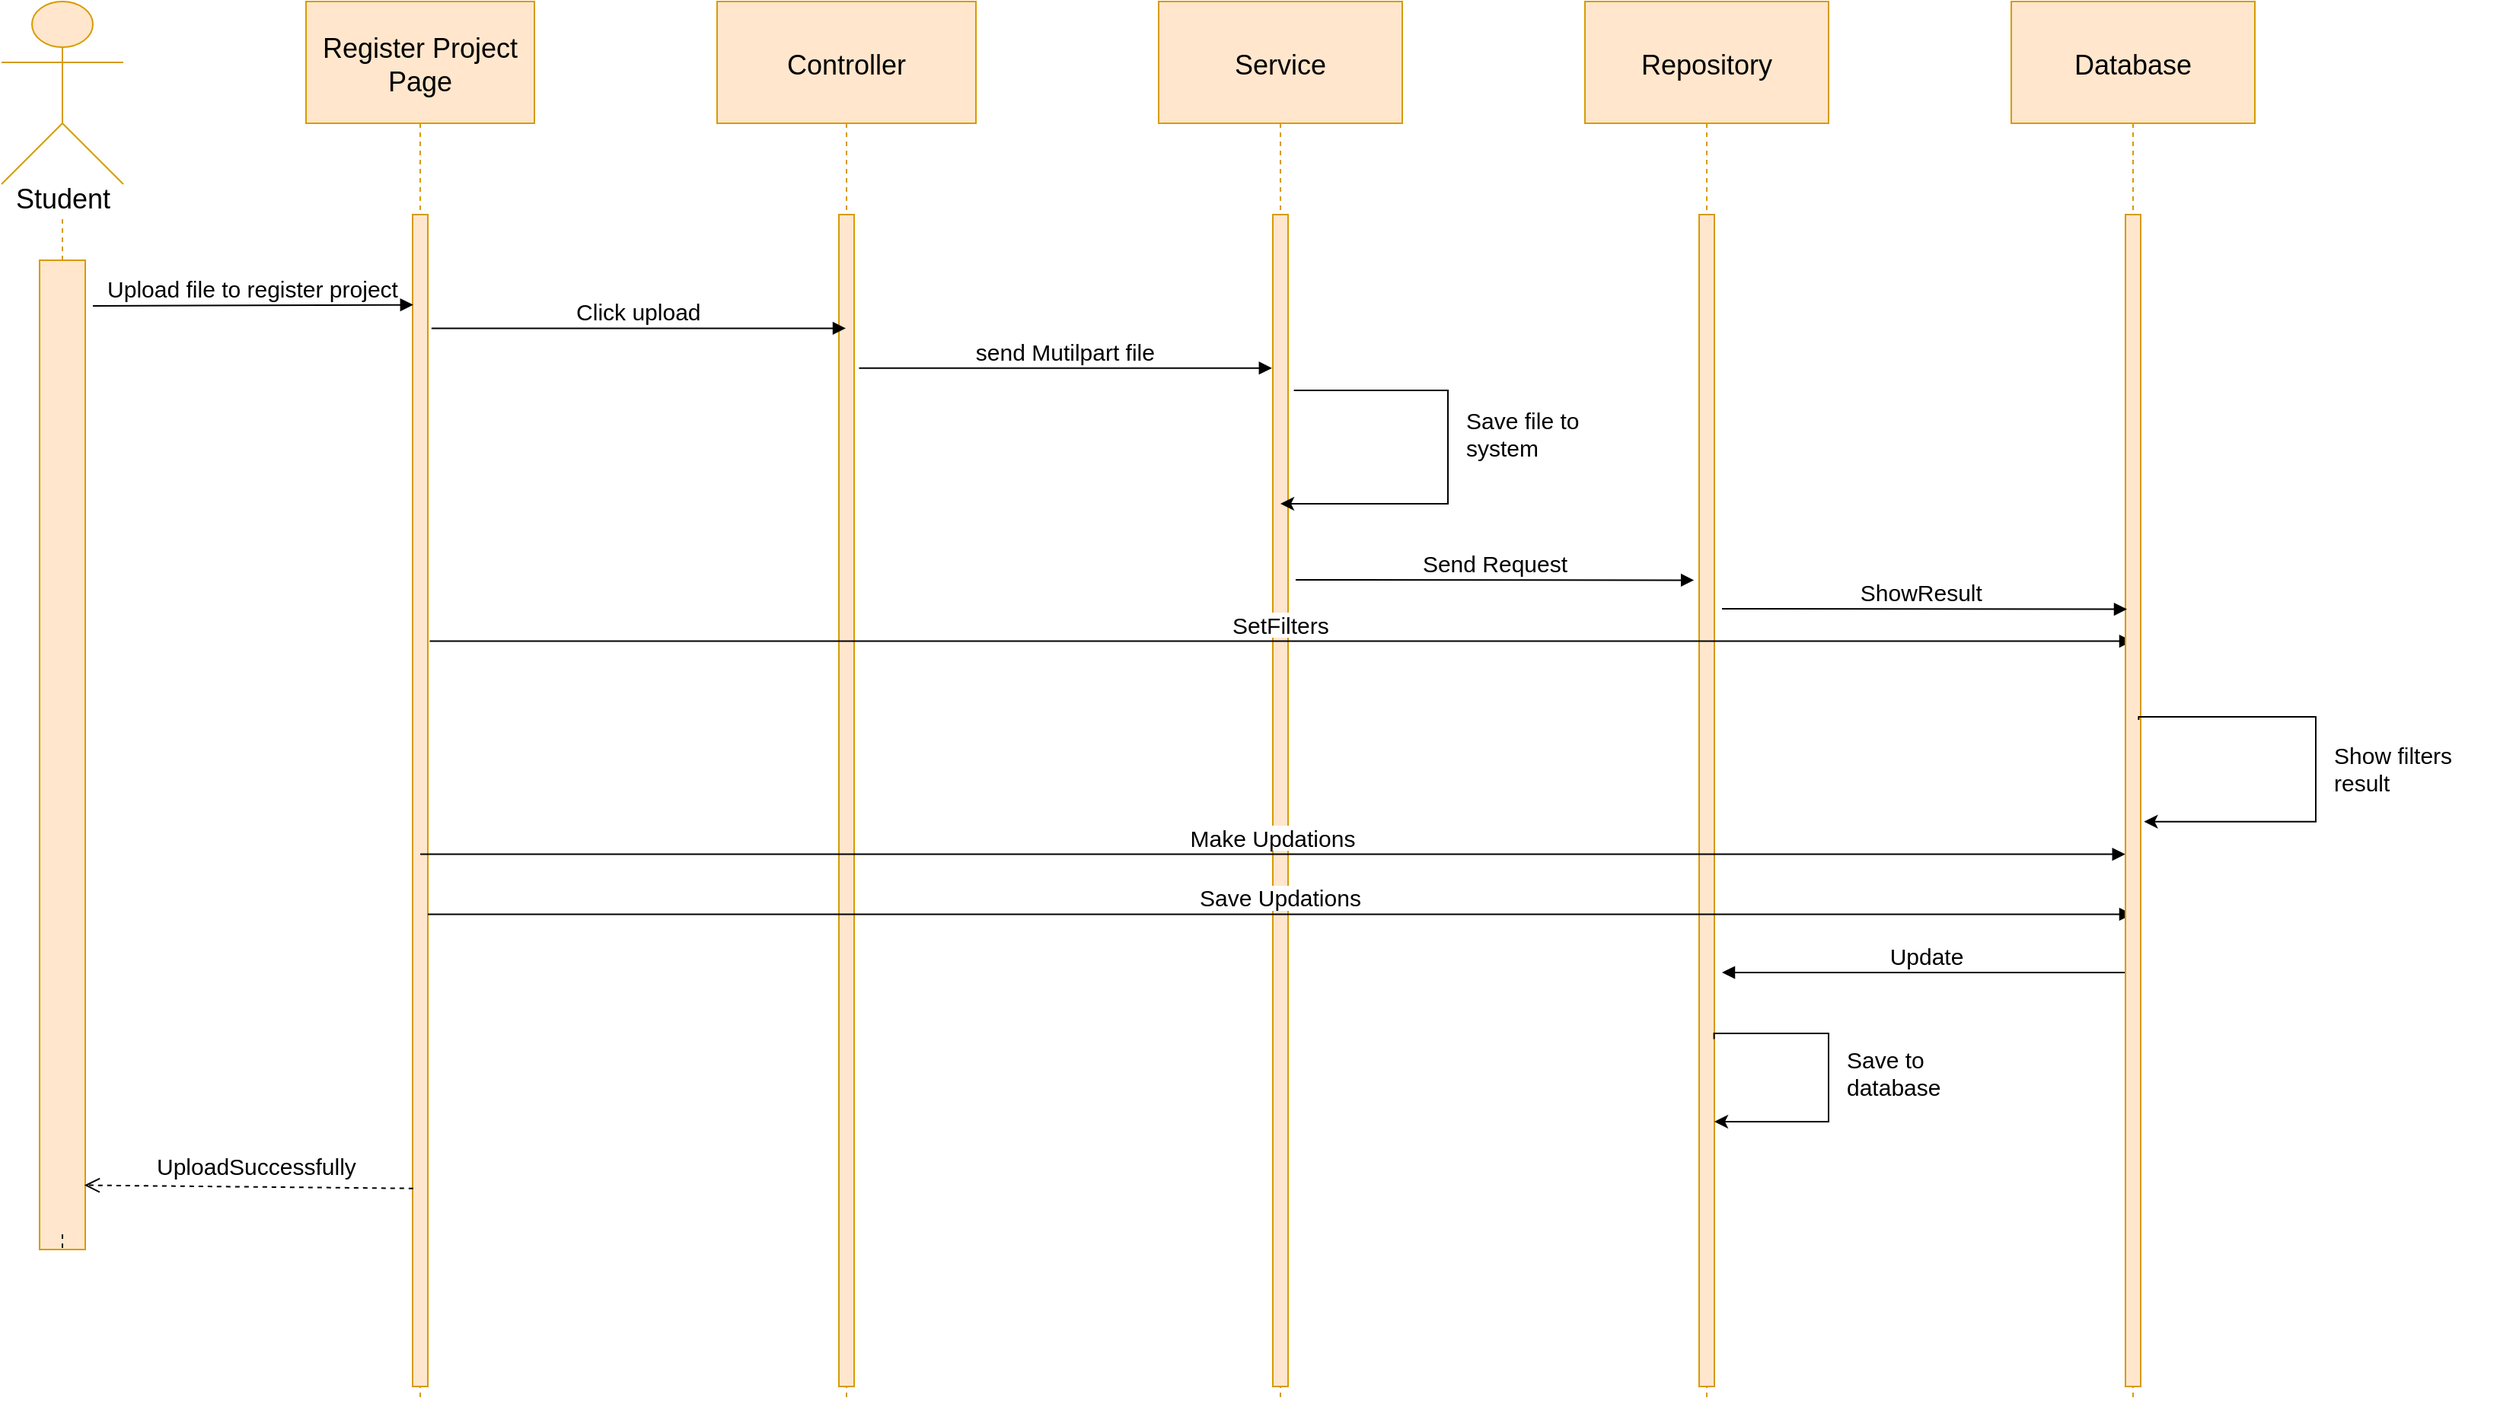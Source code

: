 <mxfile version="14.1.1" type="device"><diagram id="Y0JP9Prs2Ca6y-T6WU_H" name="Page-1"><mxGraphModel dx="2486" dy="1224" grid="1" gridSize="10" guides="1" tooltips="1" connect="1" arrows="1" fold="1" page="1" pageScale="1" pageWidth="3300" pageHeight="4681" math="0" shadow="0"><root><mxCell id="0"/><mxCell id="1" parent="0"/><mxCell id="-1TXVFmuvPEVNiC0OhZP-1" value="" style="shape=umlActor;verticalLabelPosition=bottom;verticalAlign=top;html=1;outlineConnect=0;fillColor=#ffe6cc;strokeColor=#d79b00;" parent="1" vertex="1"><mxGeometry x="120" y="80" width="80" height="120" as="geometry"/></mxCell><mxCell id="-1TXVFmuvPEVNiC0OhZP-4" value="" style="endArrow=none;dashed=1;html=1;fillColor=#ffe6cc;strokeColor=#d79b00;" parent="1" source="-1TXVFmuvPEVNiC0OhZP-9" target="-1TXVFmuvPEVNiC0OhZP-1" edge="1"><mxGeometry width="50" height="50" relative="1" as="geometry"><mxPoint x="160" y="890" as="sourcePoint"/><mxPoint x="900" y="420" as="targetPoint"/></mxGeometry></mxCell><mxCell id="-1TXVFmuvPEVNiC0OhZP-5" value="&lt;font style=&quot;font-size: 18px&quot;&gt;Student&lt;/font&gt;" style="edgeLabel;html=1;align=center;verticalAlign=middle;resizable=0;points=[];" parent="-1TXVFmuvPEVNiC0OhZP-4" vertex="1" connectable="0"><mxGeometry x="0.959" y="-2" relative="1" as="geometry"><mxPoint x="-2" y="9" as="offset"/></mxGeometry></mxCell><mxCell id="-1TXVFmuvPEVNiC0OhZP-9" value="" style="rounded=0;whiteSpace=wrap;html=1;fillColor=#ffe6cc;strokeColor=#d79b00;" parent="1" vertex="1"><mxGeometry x="145" y="250" width="30" height="650" as="geometry"/></mxCell><mxCell id="-1TXVFmuvPEVNiC0OhZP-10" value="" style="endArrow=none;dashed=1;html=1;" parent="1" target="-1TXVFmuvPEVNiC0OhZP-9" edge="1"><mxGeometry width="50" height="50" relative="1" as="geometry"><mxPoint x="160" y="890" as="sourcePoint"/><mxPoint x="160" y="200" as="targetPoint"/></mxGeometry></mxCell><mxCell id="-1TXVFmuvPEVNiC0OhZP-14" value="Register Project&#10;Page" style="shape=umlLifeline;perimeter=lifelinePerimeter;container=1;collapsible=0;recursiveResize=0;rounded=0;shadow=0;strokeWidth=1;fillColor=#ffe6cc;strokeColor=#d79b00;size=80;fontSize=18;" parent="1" vertex="1"><mxGeometry x="320" y="80" width="150" height="920" as="geometry"/></mxCell><mxCell id="-1TXVFmuvPEVNiC0OhZP-15" value="" style="points=[];perimeter=orthogonalPerimeter;rounded=0;shadow=0;strokeWidth=1;fillColor=#ffe6cc;strokeColor=#d79b00;" parent="-1TXVFmuvPEVNiC0OhZP-14" vertex="1"><mxGeometry x="70" y="140" width="10" height="770" as="geometry"/></mxCell><mxCell id="-1TXVFmuvPEVNiC0OhZP-16" value="Controller" style="shape=umlLifeline;perimeter=lifelinePerimeter;container=1;collapsible=0;recursiveResize=0;rounded=0;shadow=0;strokeWidth=1;fillColor=#ffe6cc;strokeColor=#d79b00;size=80;fontSize=18;" parent="1" vertex="1"><mxGeometry x="590" y="80" width="170" height="920" as="geometry"/></mxCell><mxCell id="-1TXVFmuvPEVNiC0OhZP-17" value="" style="points=[];perimeter=orthogonalPerimeter;rounded=0;shadow=0;strokeWidth=1;fillColor=#ffe6cc;strokeColor=#d79b00;" parent="-1TXVFmuvPEVNiC0OhZP-16" vertex="1"><mxGeometry x="80" y="140" width="10" height="770" as="geometry"/></mxCell><mxCell id="-1TXVFmuvPEVNiC0OhZP-18" value="Service" style="shape=umlLifeline;perimeter=lifelinePerimeter;container=1;collapsible=0;recursiveResize=0;rounded=0;shadow=0;strokeWidth=1;fillColor=#ffe6cc;strokeColor=#d79b00;size=80;fontSize=18;" parent="1" vertex="1"><mxGeometry x="880" y="80" width="160" height="920" as="geometry"/></mxCell><mxCell id="-1TXVFmuvPEVNiC0OhZP-19" value="" style="points=[];perimeter=orthogonalPerimeter;rounded=0;shadow=0;strokeWidth=1;fillColor=#ffe6cc;strokeColor=#d79b00;" parent="-1TXVFmuvPEVNiC0OhZP-18" vertex="1"><mxGeometry x="75" y="140" width="10" height="770" as="geometry"/></mxCell><mxCell id="-1TXVFmuvPEVNiC0OhZP-26" value="" style="edgeStyle=orthogonalEdgeStyle;rounded=0;orthogonalLoop=1;jettySize=auto;html=1;fontSize=10;exitX=1.381;exitY=0.15;exitDx=0;exitDy=0;exitPerimeter=0;" parent="-1TXVFmuvPEVNiC0OhZP-18" source="-1TXVFmuvPEVNiC0OhZP-19" edge="1"><mxGeometry relative="1" as="geometry"><mxPoint x="-703.65" y="328.3" as="sourcePoint"/><mxPoint x="80" y="330" as="targetPoint"/><Array as="points"><mxPoint x="190" y="256"/><mxPoint x="190" y="330"/></Array></mxGeometry></mxCell><mxCell id="-1TXVFmuvPEVNiC0OhZP-20" value="Repository" style="shape=umlLifeline;perimeter=lifelinePerimeter;container=1;collapsible=0;recursiveResize=0;rounded=0;shadow=0;strokeWidth=1;fillColor=#ffe6cc;strokeColor=#d79b00;size=80;fontSize=18;" parent="1" vertex="1"><mxGeometry x="1160" y="80" width="160" height="920" as="geometry"/></mxCell><mxCell id="-1TXVFmuvPEVNiC0OhZP-21" value="" style="points=[];perimeter=orthogonalPerimeter;rounded=0;shadow=0;strokeWidth=1;fillColor=#ffe6cc;strokeColor=#d79b00;" parent="-1TXVFmuvPEVNiC0OhZP-20" vertex="1"><mxGeometry x="75" y="140" width="10" height="770" as="geometry"/></mxCell><mxCell id="-1TXVFmuvPEVNiC0OhZP-22" value="Upload file to register project" style="verticalAlign=bottom;endArrow=block;shadow=0;strokeWidth=1;fontSize=15;entryX=0.041;entryY=0.077;entryDx=0;entryDy=0;entryPerimeter=0;" parent="1" target="-1TXVFmuvPEVNiC0OhZP-15" edge="1"><mxGeometry relative="1" as="geometry"><mxPoint x="180" y="280" as="sourcePoint"/><mxPoint x="169.5" y="186.8" as="targetPoint"/></mxGeometry></mxCell><mxCell id="-1TXVFmuvPEVNiC0OhZP-24" value="Click upload" style="verticalAlign=bottom;endArrow=block;shadow=0;strokeWidth=1;fontSize=15;exitX=1.241;exitY=0.097;exitDx=0;exitDy=0;exitPerimeter=0;" parent="1" source="-1TXVFmuvPEVNiC0OhZP-15" target="-1TXVFmuvPEVNiC0OhZP-16" edge="1"><mxGeometry relative="1" as="geometry"><mxPoint x="190" y="290" as="sourcePoint"/><mxPoint x="400.41" y="289.29" as="targetPoint"/></mxGeometry></mxCell><mxCell id="-1TXVFmuvPEVNiC0OhZP-25" value="send Mutilpart file" style="verticalAlign=bottom;endArrow=block;shadow=0;strokeWidth=1;fontSize=15;entryX=-0.059;entryY=0.131;entryDx=0;entryDy=0;entryPerimeter=0;exitX=1.321;exitY=0.131;exitDx=0;exitDy=0;exitPerimeter=0;" parent="1" source="-1TXVFmuvPEVNiC0OhZP-17" target="-1TXVFmuvPEVNiC0OhZP-19" edge="1"><mxGeometry relative="1" as="geometry"><mxPoint x="200" y="300" as="sourcePoint"/><mxPoint x="410.41" y="299.29" as="targetPoint"/></mxGeometry></mxCell><mxCell id="-1TXVFmuvPEVNiC0OhZP-27" value="&lt;span style=&quot;text-align: center ; text-indent: 0px ; background-color: rgb(255 , 255 , 255) ; display: inline ; float: none&quot;&gt;&lt;font face=&quot;helvetica&quot;&gt;Save file to system&lt;/font&gt;&lt;br&gt;&lt;/span&gt;" style="text;whiteSpace=wrap;html=1;fontSize=15;" parent="1" vertex="1"><mxGeometry x="1080" y="340" width="110" height="30" as="geometry"/></mxCell><mxCell id="-1TXVFmuvPEVNiC0OhZP-28" value="Send Request" style="verticalAlign=bottom;endArrow=block;shadow=0;strokeWidth=1;fontSize=15;entryX=-0.339;entryY=0.312;entryDx=0;entryDy=0;entryPerimeter=0;" parent="1" target="-1TXVFmuvPEVNiC0OhZP-21" edge="1"><mxGeometry relative="1" as="geometry"><mxPoint x="970" y="460" as="sourcePoint"/><mxPoint x="964.41" y="330.87" as="targetPoint"/></mxGeometry></mxCell><mxCell id="-1TXVFmuvPEVNiC0OhZP-29" value="SetFilters" style="verticalAlign=bottom;endArrow=block;shadow=0;strokeWidth=1;fontSize=15;exitX=1.121;exitY=0.364;exitDx=0;exitDy=0;exitPerimeter=0;" parent="1" source="-1TXVFmuvPEVNiC0OhZP-15" target="1GwrGBq0Ls-YzeY81G9p-2" edge="1"><mxGeometry relative="1" as="geometry"><mxPoint x="703.21" y="340.87" as="sourcePoint"/><mxPoint x="974.41" y="340.87" as="targetPoint"/></mxGeometry></mxCell><mxCell id="-1TXVFmuvPEVNiC0OhZP-32" value="Make Updations" style="verticalAlign=bottom;endArrow=block;shadow=0;strokeWidth=1;fontSize=15;entryX=0.468;entryY=0.609;entryDx=0;entryDy=0;entryPerimeter=0;" parent="1" source="-1TXVFmuvPEVNiC0OhZP-14" target="1GwrGBq0Ls-YzeY81G9p-2" edge="1"><mxGeometry relative="1" as="geometry"><mxPoint x="411.21" y="510.28" as="sourcePoint"/><mxPoint x="1249.5" y="510.28" as="targetPoint"/></mxGeometry></mxCell><mxCell id="-1TXVFmuvPEVNiC0OhZP-33" value="Save Updations" style="verticalAlign=bottom;endArrow=block;shadow=0;strokeWidth=1;fontSize=15;exitX=1;exitY=0.597;exitDx=0;exitDy=0;exitPerimeter=0;" parent="1" source="-1TXVFmuvPEVNiC0OhZP-15" target="1GwrGBq0Ls-YzeY81G9p-2" edge="1"><mxGeometry relative="1" as="geometry"><mxPoint x="421.21" y="520.28" as="sourcePoint"/><mxPoint x="1259.5" y="520.28" as="targetPoint"/></mxGeometry></mxCell><mxCell id="-1TXVFmuvPEVNiC0OhZP-34" value="Update" style="verticalAlign=bottom;endArrow=block;shadow=0;strokeWidth=1;fontSize=15;" parent="1" source="1GwrGBq0Ls-YzeY81G9p-2" edge="1"><mxGeometry relative="1" as="geometry"><mxPoint x="1230" y="718" as="sourcePoint"/><mxPoint x="1250" y="718" as="targetPoint"/></mxGeometry></mxCell><mxCell id="-1TXVFmuvPEVNiC0OhZP-43" value="" style="verticalAlign=bottom;endArrow=open;dashed=1;endSize=8;shadow=0;strokeWidth=1;exitX=0.041;exitY=0.831;exitDx=0;exitDy=0;exitPerimeter=0;entryX=0.98;entryY=0.935;entryDx=0;entryDy=0;entryPerimeter=0;" parent="1" source="-1TXVFmuvPEVNiC0OhZP-15" target="-1TXVFmuvPEVNiC0OhZP-9" edge="1"><mxGeometry relative="1" as="geometry"><mxPoint x="-120" y="490" as="targetPoint"/><mxPoint x="190" y="490" as="sourcePoint"/></mxGeometry></mxCell><mxCell id="-1TXVFmuvPEVNiC0OhZP-44" value="&lt;span style=&quot;color: rgb(0 , 0 , 0) ; font-family: &amp;#34;helvetica&amp;#34; ; font-size: 15px ; font-style: normal ; font-weight: 400 ; letter-spacing: normal ; text-align: center ; text-indent: 0px ; text-transform: none ; word-spacing: 0px ; background-color: rgb(255 , 255 , 255) ; display: inline ; float: none&quot;&gt;UploadSuccessfully&lt;/span&gt;" style="text;whiteSpace=wrap;html=1;fontSize=15;" parent="1" vertex="1"><mxGeometry x="220" y="830" width="130" height="30" as="geometry"/></mxCell><mxCell id="1GwrGBq0Ls-YzeY81G9p-2" value="Database" style="shape=umlLifeline;perimeter=lifelinePerimeter;container=1;collapsible=0;recursiveResize=0;rounded=0;shadow=0;strokeWidth=1;fillColor=#ffe6cc;strokeColor=#d79b00;size=80;fontSize=18;" parent="1" vertex="1"><mxGeometry x="1440" y="80" width="160" height="920" as="geometry"/></mxCell><mxCell id="1GwrGBq0Ls-YzeY81G9p-3" value="" style="points=[];perimeter=orthogonalPerimeter;rounded=0;shadow=0;strokeWidth=1;fillColor=#ffe6cc;strokeColor=#d79b00;" parent="1GwrGBq0Ls-YzeY81G9p-2" vertex="1"><mxGeometry x="75" y="140" width="10" height="770" as="geometry"/></mxCell><mxCell id="1GwrGBq0Ls-YzeY81G9p-4" value="" style="edgeStyle=orthogonalEdgeStyle;rounded=0;orthogonalLoop=1;jettySize=auto;html=1;fontSize=10;exitX=0.523;exitY=0.513;exitDx=0;exitDy=0;exitPerimeter=0;entryX=1.221;entryY=0.518;entryDx=0;entryDy=0;entryPerimeter=0;" parent="1GwrGBq0Ls-YzeY81G9p-2" source="1GwrGBq0Ls-YzeY81G9p-2" target="1GwrGBq0Ls-YzeY81G9p-3" edge="1"><mxGeometry relative="1" as="geometry"><mxPoint x="-181.19" y="265.5" as="sourcePoint"/><mxPoint x="86" y="593" as="targetPoint"/><Array as="points"><mxPoint x="84" y="470"/><mxPoint x="200" y="470"/><mxPoint x="200" y="539"/></Array></mxGeometry></mxCell><mxCell id="1GwrGBq0Ls-YzeY81G9p-5" value="ShowResult " style="verticalAlign=bottom;endArrow=block;shadow=0;strokeWidth=1;fontSize=15;entryX=0.475;entryY=0.434;entryDx=0;entryDy=0;entryPerimeter=0;" parent="1" target="1GwrGBq0Ls-YzeY81G9p-2" edge="1"><mxGeometry relative="1" as="geometry"><mxPoint x="1250" y="479" as="sourcePoint"/><mxPoint x="1241.61" y="470.24" as="targetPoint"/></mxGeometry></mxCell><mxCell id="1GwrGBq0Ls-YzeY81G9p-6" value="&lt;span style=&quot;color: rgb(0 , 0 , 0) ; font-family: &amp;#34;helvetica&amp;#34; ; font-size: 15px ; font-style: normal ; font-weight: 400 ; letter-spacing: normal ; text-align: center ; text-indent: 0px ; text-transform: none ; word-spacing: 0px ; background-color: rgb(255 , 255 , 255) ; display: inline ; float: none&quot;&gt;Show filters&lt;br&gt;result&lt;br&gt;&lt;/span&gt;" style="text;whiteSpace=wrap;html=1;fontSize=15;" parent="1" vertex="1"><mxGeometry x="1650" y="560" width="110" height="30" as="geometry"/></mxCell><mxCell id="-1TXVFmuvPEVNiC0OhZP-35" value="" style="edgeStyle=orthogonalEdgeStyle;rounded=0;orthogonalLoop=1;jettySize=auto;html=1;fontSize=10;exitX=0.53;exitY=0.741;exitDx=0;exitDy=0;exitPerimeter=0;" parent="1" source="-1TXVFmuvPEVNiC0OhZP-20" edge="1"><mxGeometry relative="1" as="geometry"><mxPoint x="978.81" y="345.5" as="sourcePoint"/><mxPoint x="1245" y="816" as="targetPoint"/><Array as="points"><mxPoint x="1245" y="758"/><mxPoint x="1320" y="758"/><mxPoint x="1320" y="816"/></Array></mxGeometry></mxCell><mxCell id="1GwrGBq0Ls-YzeY81G9p-8" value="&lt;span style=&quot;color: rgb(0 , 0 , 0) ; font-family: &amp;#34;helvetica&amp;#34; ; font-size: 15px ; font-style: normal ; font-weight: 400 ; letter-spacing: normal ; text-align: center ; text-indent: 0px ; text-transform: none ; word-spacing: 0px ; background-color: rgb(255 , 255 , 255) ; display: inline ; float: none&quot;&gt;Save to&amp;nbsp;&lt;br&gt;database&lt;br&gt;&lt;/span&gt;" style="text;whiteSpace=wrap;html=1;fontSize=15;" parent="1" vertex="1"><mxGeometry x="1330" y="760" width="110" height="30" as="geometry"/></mxCell></root></mxGraphModel></diagram></mxfile>